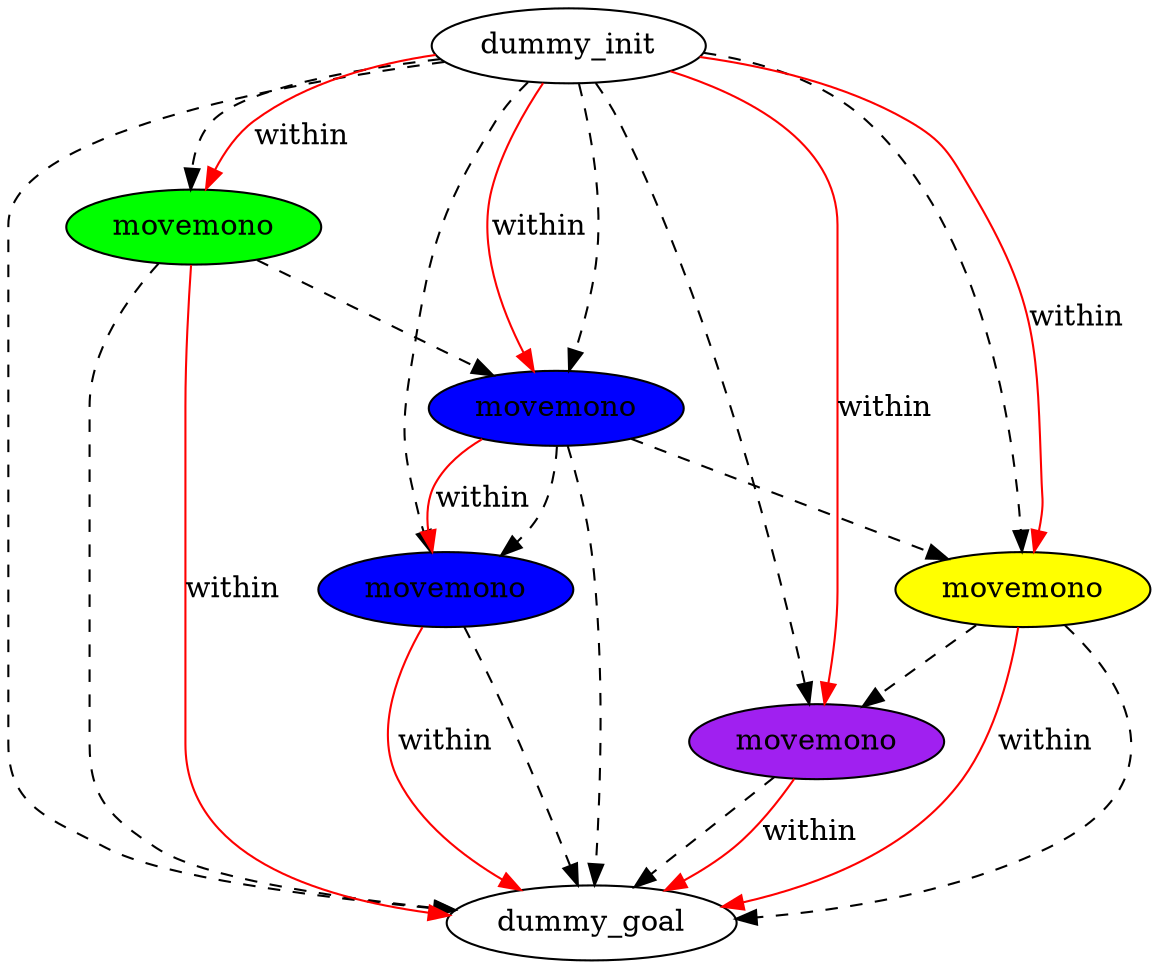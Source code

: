 digraph {
	"a8d68faa-8ec7-0dca-fb07-bfa59d62e6bf" [label=dummy_init fillcolor=white style=filled]
	"20895810-c215-bd26-1b11-44d12d48e2b4" [label=dummy_goal fillcolor=white style=filled]
	"f650110f-8449-6db2-abad-14637e40a19a" [label=movemono fillcolor=green style=filled]
	"45c7e25a-18bd-689c-1802-1fa042f3707a" [label=movemono fillcolor=blue style=filled]
	"f97f7deb-c95b-def8-453d-c4958a39a81a" [label=movemono fillcolor=blue style=filled]
	"a5606400-5609-0d10-1b3d-393a798cd4ba" [label=movemono fillcolor=purple style=filled]
	"371bcd26-e0fb-ccfa-2ea1-7568e12579e5" [label=movemono fillcolor=yellow style=filled]
	"a5606400-5609-0d10-1b3d-393a798cd4ba" -> "20895810-c215-bd26-1b11-44d12d48e2b4" [color=black style=dashed]
	"371bcd26-e0fb-ccfa-2ea1-7568e12579e5" -> "20895810-c215-bd26-1b11-44d12d48e2b4" [color=black style=dashed]
	"a8d68faa-8ec7-0dca-fb07-bfa59d62e6bf" -> "45c7e25a-18bd-689c-1802-1fa042f3707a" [color=black style=dashed]
	"a8d68faa-8ec7-0dca-fb07-bfa59d62e6bf" -> "20895810-c215-bd26-1b11-44d12d48e2b4" [color=black style=dashed]
	"a8d68faa-8ec7-0dca-fb07-bfa59d62e6bf" -> "f650110f-8449-6db2-abad-14637e40a19a" [color=black style=dashed]
	"f97f7deb-c95b-def8-453d-c4958a39a81a" -> "20895810-c215-bd26-1b11-44d12d48e2b4" [color=black style=dashed]
	"45c7e25a-18bd-689c-1802-1fa042f3707a" -> "20895810-c215-bd26-1b11-44d12d48e2b4" [color=black style=dashed]
	"f650110f-8449-6db2-abad-14637e40a19a" -> "20895810-c215-bd26-1b11-44d12d48e2b4" [color=black style=dashed]
	"371bcd26-e0fb-ccfa-2ea1-7568e12579e5" -> "a5606400-5609-0d10-1b3d-393a798cd4ba" [color=black style=dashed]
	"a8d68faa-8ec7-0dca-fb07-bfa59d62e6bf" -> "a5606400-5609-0d10-1b3d-393a798cd4ba" [color=black style=dashed]
	"a8d68faa-8ec7-0dca-fb07-bfa59d62e6bf" -> "371bcd26-e0fb-ccfa-2ea1-7568e12579e5" [color=black style=dashed]
	"a8d68faa-8ec7-0dca-fb07-bfa59d62e6bf" -> "f97f7deb-c95b-def8-453d-c4958a39a81a" [color=black style=dashed]
	"f97f7deb-c95b-def8-453d-c4958a39a81a" -> "371bcd26-e0fb-ccfa-2ea1-7568e12579e5" [color=black style=dashed]
	"f97f7deb-c95b-def8-453d-c4958a39a81a" -> "45c7e25a-18bd-689c-1802-1fa042f3707a" [color=black style=dashed]
	"f650110f-8449-6db2-abad-14637e40a19a" -> "f97f7deb-c95b-def8-453d-c4958a39a81a" [color=black style=dashed]
	"f97f7deb-c95b-def8-453d-c4958a39a81a" -> "45c7e25a-18bd-689c-1802-1fa042f3707a" [label=within color=red]
	"a8d68faa-8ec7-0dca-fb07-bfa59d62e6bf" -> "f650110f-8449-6db2-abad-14637e40a19a" [label=within color=red]
	"f650110f-8449-6db2-abad-14637e40a19a" -> "20895810-c215-bd26-1b11-44d12d48e2b4" [label=within color=red]
	"a8d68faa-8ec7-0dca-fb07-bfa59d62e6bf" -> "371bcd26-e0fb-ccfa-2ea1-7568e12579e5" [label=within color=red]
	"371bcd26-e0fb-ccfa-2ea1-7568e12579e5" -> "20895810-c215-bd26-1b11-44d12d48e2b4" [label=within color=red]
	"a8d68faa-8ec7-0dca-fb07-bfa59d62e6bf" -> "a5606400-5609-0d10-1b3d-393a798cd4ba" [label=within color=red]
	"a8d68faa-8ec7-0dca-fb07-bfa59d62e6bf" -> "f97f7deb-c95b-def8-453d-c4958a39a81a" [label=within color=red]
	"45c7e25a-18bd-689c-1802-1fa042f3707a" -> "20895810-c215-bd26-1b11-44d12d48e2b4" [label=within color=red]
	"a5606400-5609-0d10-1b3d-393a798cd4ba" -> "20895810-c215-bd26-1b11-44d12d48e2b4" [label=within color=red]
}
